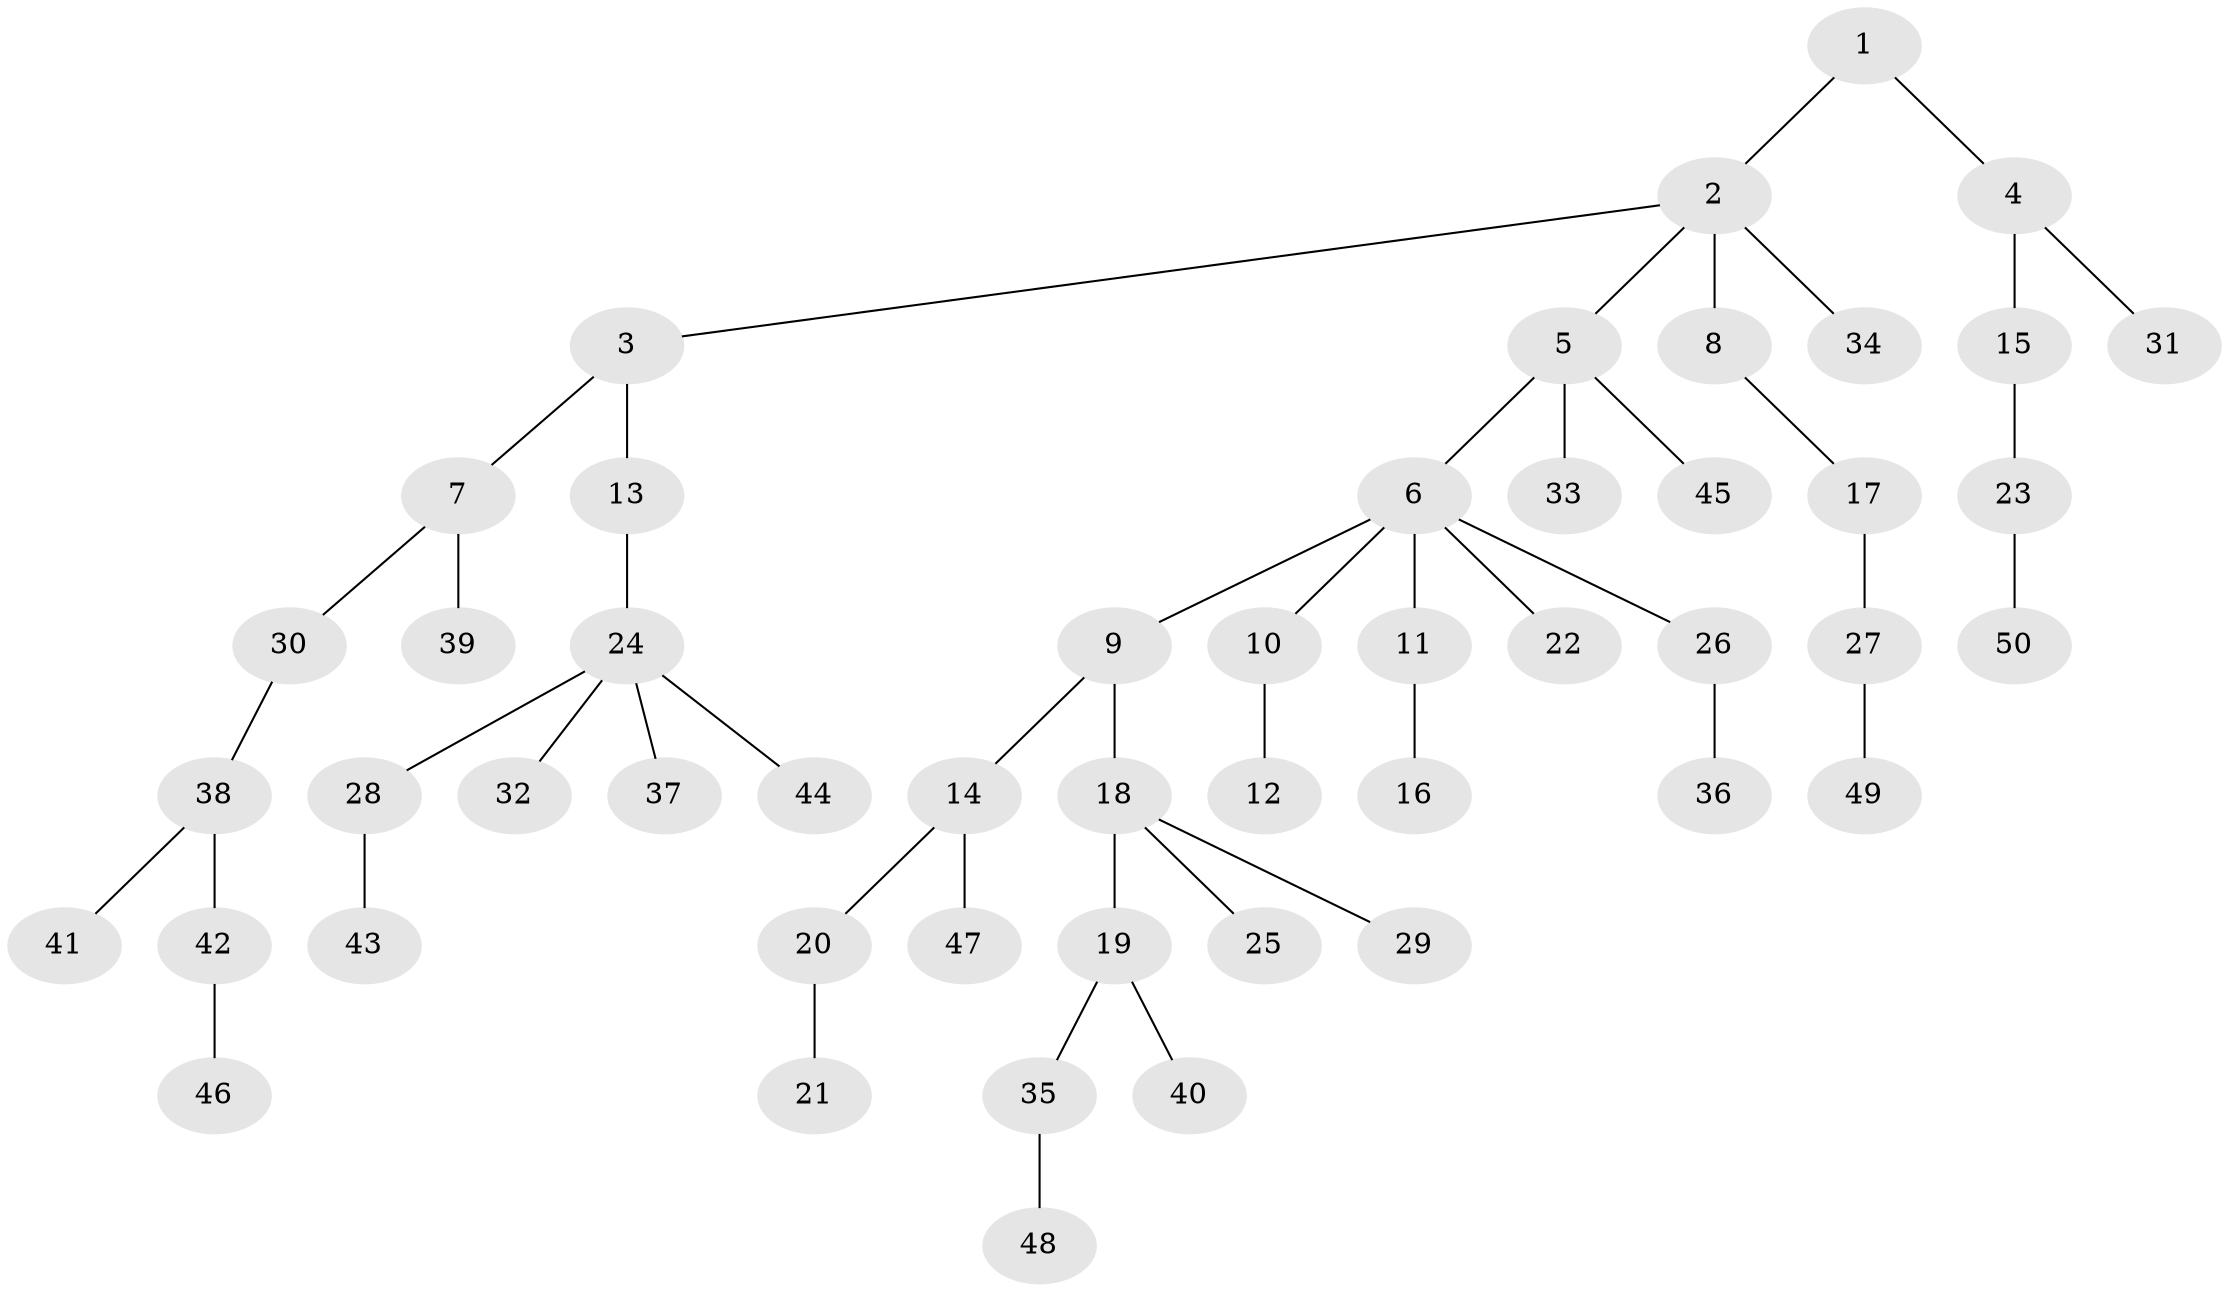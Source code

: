 // coarse degree distribution, {3: 0.14705882352941177, 7: 0.029411764705882353, 6: 0.029411764705882353, 2: 0.11764705882352941, 5: 0.029411764705882353, 1: 0.6176470588235294, 4: 0.029411764705882353}
// Generated by graph-tools (version 1.1) at 2025/42/03/06/25 10:42:02]
// undirected, 50 vertices, 49 edges
graph export_dot {
graph [start="1"]
  node [color=gray90,style=filled];
  1;
  2;
  3;
  4;
  5;
  6;
  7;
  8;
  9;
  10;
  11;
  12;
  13;
  14;
  15;
  16;
  17;
  18;
  19;
  20;
  21;
  22;
  23;
  24;
  25;
  26;
  27;
  28;
  29;
  30;
  31;
  32;
  33;
  34;
  35;
  36;
  37;
  38;
  39;
  40;
  41;
  42;
  43;
  44;
  45;
  46;
  47;
  48;
  49;
  50;
  1 -- 2;
  1 -- 4;
  2 -- 3;
  2 -- 5;
  2 -- 8;
  2 -- 34;
  3 -- 7;
  3 -- 13;
  4 -- 15;
  4 -- 31;
  5 -- 6;
  5 -- 33;
  5 -- 45;
  6 -- 9;
  6 -- 10;
  6 -- 11;
  6 -- 22;
  6 -- 26;
  7 -- 30;
  7 -- 39;
  8 -- 17;
  9 -- 14;
  9 -- 18;
  10 -- 12;
  11 -- 16;
  13 -- 24;
  14 -- 20;
  14 -- 47;
  15 -- 23;
  17 -- 27;
  18 -- 19;
  18 -- 25;
  18 -- 29;
  19 -- 35;
  19 -- 40;
  20 -- 21;
  23 -- 50;
  24 -- 28;
  24 -- 32;
  24 -- 37;
  24 -- 44;
  26 -- 36;
  27 -- 49;
  28 -- 43;
  30 -- 38;
  35 -- 48;
  38 -- 41;
  38 -- 42;
  42 -- 46;
}
